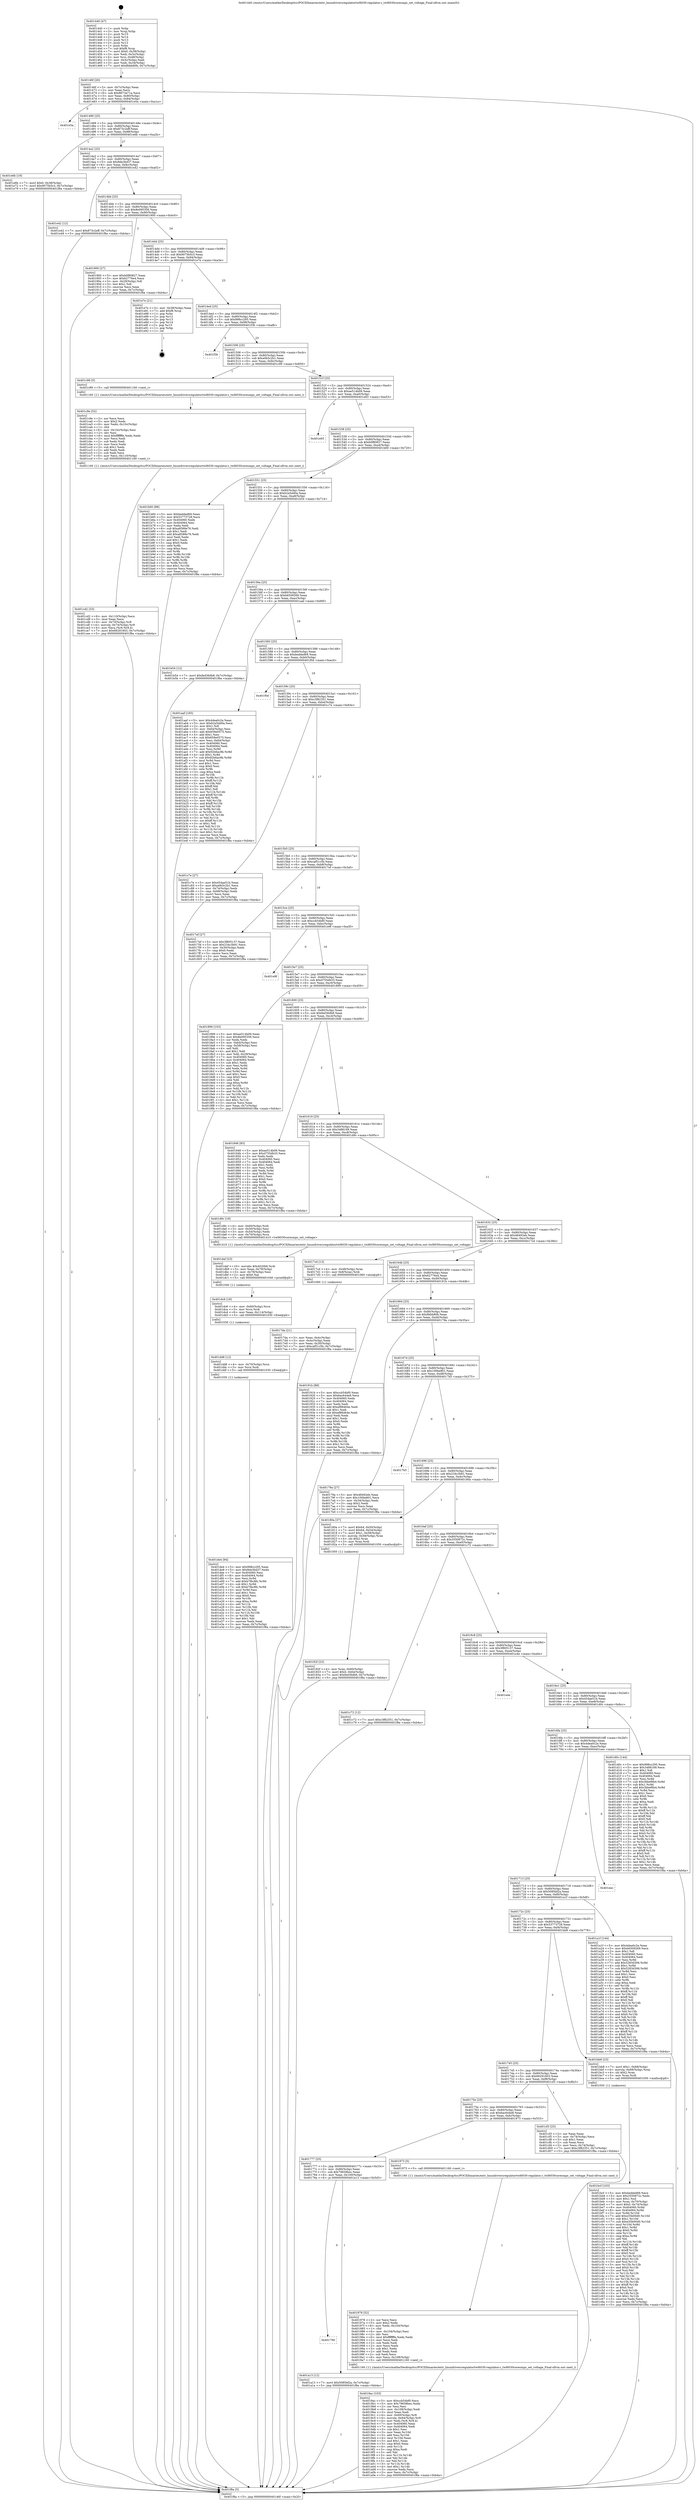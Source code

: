 digraph "0x401440" {
  label = "0x401440 (/mnt/c/Users/mathe/Desktop/tcc/POCII/binaries/extr_linuxdriversregulatortwl6030-regulator.c_twl6030coresmps_set_voltage_Final-ollvm.out::main(0))"
  labelloc = "t"
  node[shape=record]

  Entry [label="",width=0.3,height=0.3,shape=circle,fillcolor=black,style=filled]
  "0x40146f" [label="{
     0x40146f [26]\l
     | [instrs]\l
     &nbsp;&nbsp;0x40146f \<+3\>: mov -0x7c(%rbp),%eax\l
     &nbsp;&nbsp;0x401472 \<+2\>: mov %eax,%ecx\l
     &nbsp;&nbsp;0x401474 \<+6\>: sub $0x8673a71a,%ecx\l
     &nbsp;&nbsp;0x40147a \<+3\>: mov %eax,-0x80(%rbp)\l
     &nbsp;&nbsp;0x40147d \<+6\>: mov %ecx,-0x84(%rbp)\l
     &nbsp;&nbsp;0x401483 \<+6\>: je 0000000000401e5a \<main+0xa1a\>\l
  }"]
  "0x401e5a" [label="{
     0x401e5a\l
  }", style=dashed]
  "0x401489" [label="{
     0x401489 [25]\l
     | [instrs]\l
     &nbsp;&nbsp;0x401489 \<+5\>: jmp 000000000040148e \<main+0x4e\>\l
     &nbsp;&nbsp;0x40148e \<+3\>: mov -0x80(%rbp),%eax\l
     &nbsp;&nbsp;0x401491 \<+5\>: sub $0x873c2eff,%eax\l
     &nbsp;&nbsp;0x401496 \<+6\>: mov %eax,-0x88(%rbp)\l
     &nbsp;&nbsp;0x40149c \<+6\>: je 0000000000401e6b \<main+0xa2b\>\l
  }"]
  Exit [label="",width=0.3,height=0.3,shape=circle,fillcolor=black,style=filled,peripheries=2]
  "0x401e6b" [label="{
     0x401e6b [19]\l
     | [instrs]\l
     &nbsp;&nbsp;0x401e6b \<+7\>: movl $0x0,-0x38(%rbp)\l
     &nbsp;&nbsp;0x401e72 \<+7\>: movl $0x9075b5c3,-0x7c(%rbp)\l
     &nbsp;&nbsp;0x401e79 \<+5\>: jmp 0000000000401f8a \<main+0xb4a\>\l
  }"]
  "0x4014a2" [label="{
     0x4014a2 [25]\l
     | [instrs]\l
     &nbsp;&nbsp;0x4014a2 \<+5\>: jmp 00000000004014a7 \<main+0x67\>\l
     &nbsp;&nbsp;0x4014a7 \<+3\>: mov -0x80(%rbp),%eax\l
     &nbsp;&nbsp;0x4014aa \<+5\>: sub $0x8de3bd37,%eax\l
     &nbsp;&nbsp;0x4014af \<+6\>: mov %eax,-0x8c(%rbp)\l
     &nbsp;&nbsp;0x4014b5 \<+6\>: je 0000000000401e42 \<main+0xa02\>\l
  }"]
  "0x401de4" [label="{
     0x401de4 [94]\l
     | [instrs]\l
     &nbsp;&nbsp;0x401de4 \<+5\>: mov $0x998cc295,%eax\l
     &nbsp;&nbsp;0x401de9 \<+5\>: mov $0x8de3bd37,%edx\l
     &nbsp;&nbsp;0x401dee \<+7\>: mov 0x404060,%esi\l
     &nbsp;&nbsp;0x401df5 \<+8\>: mov 0x404064,%r8d\l
     &nbsp;&nbsp;0x401dfd \<+3\>: mov %esi,%r9d\l
     &nbsp;&nbsp;0x401e00 \<+7\>: add $0xb7fbc8fc,%r9d\l
     &nbsp;&nbsp;0x401e07 \<+4\>: sub $0x1,%r9d\l
     &nbsp;&nbsp;0x401e0b \<+7\>: sub $0xb7fbc8fc,%r9d\l
     &nbsp;&nbsp;0x401e12 \<+4\>: imul %r9d,%esi\l
     &nbsp;&nbsp;0x401e16 \<+3\>: and $0x1,%esi\l
     &nbsp;&nbsp;0x401e19 \<+3\>: cmp $0x0,%esi\l
     &nbsp;&nbsp;0x401e1c \<+4\>: sete %r10b\l
     &nbsp;&nbsp;0x401e20 \<+4\>: cmp $0xa,%r8d\l
     &nbsp;&nbsp;0x401e24 \<+4\>: setl %r11b\l
     &nbsp;&nbsp;0x401e28 \<+3\>: mov %r10b,%bl\l
     &nbsp;&nbsp;0x401e2b \<+3\>: and %r11b,%bl\l
     &nbsp;&nbsp;0x401e2e \<+3\>: xor %r11b,%r10b\l
     &nbsp;&nbsp;0x401e31 \<+3\>: or %r10b,%bl\l
     &nbsp;&nbsp;0x401e34 \<+3\>: test $0x1,%bl\l
     &nbsp;&nbsp;0x401e37 \<+3\>: cmovne %edx,%eax\l
     &nbsp;&nbsp;0x401e3a \<+3\>: mov %eax,-0x7c(%rbp)\l
     &nbsp;&nbsp;0x401e3d \<+5\>: jmp 0000000000401f8a \<main+0xb4a\>\l
  }"]
  "0x401e42" [label="{
     0x401e42 [12]\l
     | [instrs]\l
     &nbsp;&nbsp;0x401e42 \<+7\>: movl $0x873c2eff,-0x7c(%rbp)\l
     &nbsp;&nbsp;0x401e49 \<+5\>: jmp 0000000000401f8a \<main+0xb4a\>\l
  }"]
  "0x4014bb" [label="{
     0x4014bb [25]\l
     | [instrs]\l
     &nbsp;&nbsp;0x4014bb \<+5\>: jmp 00000000004014c0 \<main+0x80\>\l
     &nbsp;&nbsp;0x4014c0 \<+3\>: mov -0x80(%rbp),%eax\l
     &nbsp;&nbsp;0x4014c3 \<+5\>: sub $0x8e095356,%eax\l
     &nbsp;&nbsp;0x4014c8 \<+6\>: mov %eax,-0x90(%rbp)\l
     &nbsp;&nbsp;0x4014ce \<+6\>: je 0000000000401900 \<main+0x4c0\>\l
  }"]
  "0x401dd8" [label="{
     0x401dd8 [12]\l
     | [instrs]\l
     &nbsp;&nbsp;0x401dd8 \<+4\>: mov -0x70(%rbp),%rcx\l
     &nbsp;&nbsp;0x401ddc \<+3\>: mov %rcx,%rdi\l
     &nbsp;&nbsp;0x401ddf \<+5\>: call 0000000000401030 \<free@plt\>\l
     | [calls]\l
     &nbsp;&nbsp;0x401030 \{1\} (unknown)\l
  }"]
  "0x401900" [label="{
     0x401900 [27]\l
     | [instrs]\l
     &nbsp;&nbsp;0x401900 \<+5\>: mov $0xb0f80827,%eax\l
     &nbsp;&nbsp;0x401905 \<+5\>: mov $0x62776e4,%ecx\l
     &nbsp;&nbsp;0x40190a \<+3\>: mov -0x29(%rbp),%dl\l
     &nbsp;&nbsp;0x40190d \<+3\>: test $0x1,%dl\l
     &nbsp;&nbsp;0x401910 \<+3\>: cmovne %ecx,%eax\l
     &nbsp;&nbsp;0x401913 \<+3\>: mov %eax,-0x7c(%rbp)\l
     &nbsp;&nbsp;0x401916 \<+5\>: jmp 0000000000401f8a \<main+0xb4a\>\l
  }"]
  "0x4014d4" [label="{
     0x4014d4 [25]\l
     | [instrs]\l
     &nbsp;&nbsp;0x4014d4 \<+5\>: jmp 00000000004014d9 \<main+0x99\>\l
     &nbsp;&nbsp;0x4014d9 \<+3\>: mov -0x80(%rbp),%eax\l
     &nbsp;&nbsp;0x4014dc \<+5\>: sub $0x9075b5c3,%eax\l
     &nbsp;&nbsp;0x4014e1 \<+6\>: mov %eax,-0x94(%rbp)\l
     &nbsp;&nbsp;0x4014e7 \<+6\>: je 0000000000401e7e \<main+0xa3e\>\l
  }"]
  "0x401dc6" [label="{
     0x401dc6 [18]\l
     | [instrs]\l
     &nbsp;&nbsp;0x401dc6 \<+4\>: mov -0x60(%rbp),%rcx\l
     &nbsp;&nbsp;0x401dca \<+3\>: mov %rcx,%rdi\l
     &nbsp;&nbsp;0x401dcd \<+6\>: mov %eax,-0x114(%rbp)\l
     &nbsp;&nbsp;0x401dd3 \<+5\>: call 0000000000401030 \<free@plt\>\l
     | [calls]\l
     &nbsp;&nbsp;0x401030 \{1\} (unknown)\l
  }"]
  "0x401e7e" [label="{
     0x401e7e [21]\l
     | [instrs]\l
     &nbsp;&nbsp;0x401e7e \<+3\>: mov -0x38(%rbp),%eax\l
     &nbsp;&nbsp;0x401e81 \<+7\>: add $0xf8,%rsp\l
     &nbsp;&nbsp;0x401e88 \<+1\>: pop %rbx\l
     &nbsp;&nbsp;0x401e89 \<+2\>: pop %r12\l
     &nbsp;&nbsp;0x401e8b \<+2\>: pop %r13\l
     &nbsp;&nbsp;0x401e8d \<+2\>: pop %r14\l
     &nbsp;&nbsp;0x401e8f \<+2\>: pop %r15\l
     &nbsp;&nbsp;0x401e91 \<+1\>: pop %rbp\l
     &nbsp;&nbsp;0x401e92 \<+1\>: ret\l
  }"]
  "0x4014ed" [label="{
     0x4014ed [25]\l
     | [instrs]\l
     &nbsp;&nbsp;0x4014ed \<+5\>: jmp 00000000004014f2 \<main+0xb2\>\l
     &nbsp;&nbsp;0x4014f2 \<+3\>: mov -0x80(%rbp),%eax\l
     &nbsp;&nbsp;0x4014f5 \<+5\>: sub $0x998cc295,%eax\l
     &nbsp;&nbsp;0x4014fa \<+6\>: mov %eax,-0x98(%rbp)\l
     &nbsp;&nbsp;0x401500 \<+6\>: je 0000000000401f3b \<main+0xafb\>\l
  }"]
  "0x401daf" [label="{
     0x401daf [23]\l
     | [instrs]\l
     &nbsp;&nbsp;0x401daf \<+10\>: movabs $0x4020b6,%rdi\l
     &nbsp;&nbsp;0x401db9 \<+3\>: mov %eax,-0x78(%rbp)\l
     &nbsp;&nbsp;0x401dbc \<+3\>: mov -0x78(%rbp),%esi\l
     &nbsp;&nbsp;0x401dbf \<+2\>: mov $0x0,%al\l
     &nbsp;&nbsp;0x401dc1 \<+5\>: call 0000000000401040 \<printf@plt\>\l
     | [calls]\l
     &nbsp;&nbsp;0x401040 \{1\} (unknown)\l
  }"]
  "0x401f3b" [label="{
     0x401f3b\l
  }", style=dashed]
  "0x401506" [label="{
     0x401506 [25]\l
     | [instrs]\l
     &nbsp;&nbsp;0x401506 \<+5\>: jmp 000000000040150b \<main+0xcb\>\l
     &nbsp;&nbsp;0x40150b \<+3\>: mov -0x80(%rbp),%eax\l
     &nbsp;&nbsp;0x40150e \<+5\>: sub $0xa0b5c2b1,%eax\l
     &nbsp;&nbsp;0x401513 \<+6\>: mov %eax,-0x9c(%rbp)\l
     &nbsp;&nbsp;0x401519 \<+6\>: je 0000000000401c99 \<main+0x859\>\l
  }"]
  "0x401cd2" [label="{
     0x401cd2 [33]\l
     | [instrs]\l
     &nbsp;&nbsp;0x401cd2 \<+6\>: mov -0x110(%rbp),%ecx\l
     &nbsp;&nbsp;0x401cd8 \<+3\>: imul %eax,%ecx\l
     &nbsp;&nbsp;0x401cdb \<+4\>: mov -0x70(%rbp),%r8\l
     &nbsp;&nbsp;0x401cdf \<+4\>: movslq -0x74(%rbp),%r9\l
     &nbsp;&nbsp;0x401ce3 \<+4\>: mov %ecx,(%r8,%r9,4)\l
     &nbsp;&nbsp;0x401ce7 \<+7\>: movl $0x66291603,-0x7c(%rbp)\l
     &nbsp;&nbsp;0x401cee \<+5\>: jmp 0000000000401f8a \<main+0xb4a\>\l
  }"]
  "0x401c99" [label="{
     0x401c99 [5]\l
     | [instrs]\l
     &nbsp;&nbsp;0x401c99 \<+5\>: call 0000000000401160 \<next_i\>\l
     | [calls]\l
     &nbsp;&nbsp;0x401160 \{1\} (/mnt/c/Users/mathe/Desktop/tcc/POCII/binaries/extr_linuxdriversregulatortwl6030-regulator.c_twl6030coresmps_set_voltage_Final-ollvm.out::next_i)\l
  }"]
  "0x40151f" [label="{
     0x40151f [25]\l
     | [instrs]\l
     &nbsp;&nbsp;0x40151f \<+5\>: jmp 0000000000401524 \<main+0xe4\>\l
     &nbsp;&nbsp;0x401524 \<+3\>: mov -0x80(%rbp),%eax\l
     &nbsp;&nbsp;0x401527 \<+5\>: sub $0xae514b09,%eax\l
     &nbsp;&nbsp;0x40152c \<+6\>: mov %eax,-0xa0(%rbp)\l
     &nbsp;&nbsp;0x401532 \<+6\>: je 0000000000401e93 \<main+0xa53\>\l
  }"]
  "0x401c9e" [label="{
     0x401c9e [52]\l
     | [instrs]\l
     &nbsp;&nbsp;0x401c9e \<+2\>: xor %ecx,%ecx\l
     &nbsp;&nbsp;0x401ca0 \<+5\>: mov $0x2,%edx\l
     &nbsp;&nbsp;0x401ca5 \<+6\>: mov %edx,-0x10c(%rbp)\l
     &nbsp;&nbsp;0x401cab \<+1\>: cltd\l
     &nbsp;&nbsp;0x401cac \<+6\>: mov -0x10c(%rbp),%esi\l
     &nbsp;&nbsp;0x401cb2 \<+2\>: idiv %esi\l
     &nbsp;&nbsp;0x401cb4 \<+6\>: imul $0xfffffffe,%edx,%edx\l
     &nbsp;&nbsp;0x401cba \<+2\>: mov %ecx,%edi\l
     &nbsp;&nbsp;0x401cbc \<+2\>: sub %edx,%edi\l
     &nbsp;&nbsp;0x401cbe \<+2\>: mov %ecx,%edx\l
     &nbsp;&nbsp;0x401cc0 \<+3\>: sub $0x1,%edx\l
     &nbsp;&nbsp;0x401cc3 \<+2\>: add %edx,%edi\l
     &nbsp;&nbsp;0x401cc5 \<+2\>: sub %edi,%ecx\l
     &nbsp;&nbsp;0x401cc7 \<+6\>: mov %ecx,-0x110(%rbp)\l
     &nbsp;&nbsp;0x401ccd \<+5\>: call 0000000000401160 \<next_i\>\l
     | [calls]\l
     &nbsp;&nbsp;0x401160 \{1\} (/mnt/c/Users/mathe/Desktop/tcc/POCII/binaries/extr_linuxdriversregulatortwl6030-regulator.c_twl6030coresmps_set_voltage_Final-ollvm.out::next_i)\l
  }"]
  "0x401e93" [label="{
     0x401e93\l
  }", style=dashed]
  "0x401538" [label="{
     0x401538 [25]\l
     | [instrs]\l
     &nbsp;&nbsp;0x401538 \<+5\>: jmp 000000000040153d \<main+0xfd\>\l
     &nbsp;&nbsp;0x40153d \<+3\>: mov -0x80(%rbp),%eax\l
     &nbsp;&nbsp;0x401540 \<+5\>: sub $0xb0f80827,%eax\l
     &nbsp;&nbsp;0x401545 \<+6\>: mov %eax,-0xa4(%rbp)\l
     &nbsp;&nbsp;0x40154b \<+6\>: je 0000000000401b60 \<main+0x720\>\l
  }"]
  "0x401bcf" [label="{
     0x401bcf [163]\l
     | [instrs]\l
     &nbsp;&nbsp;0x401bcf \<+5\>: mov $0xbedded69,%ecx\l
     &nbsp;&nbsp;0x401bd4 \<+5\>: mov $0x3550872c,%edx\l
     &nbsp;&nbsp;0x401bd9 \<+3\>: mov $0x1,%sil\l
     &nbsp;&nbsp;0x401bdc \<+4\>: mov %rax,-0x70(%rbp)\l
     &nbsp;&nbsp;0x401be0 \<+7\>: movl $0x0,-0x74(%rbp)\l
     &nbsp;&nbsp;0x401be7 \<+8\>: mov 0x404060,%r8d\l
     &nbsp;&nbsp;0x401bef \<+8\>: mov 0x404064,%r9d\l
     &nbsp;&nbsp;0x401bf7 \<+3\>: mov %r8d,%r10d\l
     &nbsp;&nbsp;0x401bfa \<+7\>: add $0xe35b00d0,%r10d\l
     &nbsp;&nbsp;0x401c01 \<+4\>: sub $0x1,%r10d\l
     &nbsp;&nbsp;0x401c05 \<+7\>: sub $0xe35b00d0,%r10d\l
     &nbsp;&nbsp;0x401c0c \<+4\>: imul %r10d,%r8d\l
     &nbsp;&nbsp;0x401c10 \<+4\>: and $0x1,%r8d\l
     &nbsp;&nbsp;0x401c14 \<+4\>: cmp $0x0,%r8d\l
     &nbsp;&nbsp;0x401c18 \<+4\>: sete %r11b\l
     &nbsp;&nbsp;0x401c1c \<+4\>: cmp $0xa,%r9d\l
     &nbsp;&nbsp;0x401c20 \<+3\>: setl %bl\l
     &nbsp;&nbsp;0x401c23 \<+3\>: mov %r11b,%r14b\l
     &nbsp;&nbsp;0x401c26 \<+4\>: xor $0xff,%r14b\l
     &nbsp;&nbsp;0x401c2a \<+3\>: mov %bl,%r15b\l
     &nbsp;&nbsp;0x401c2d \<+4\>: xor $0xff,%r15b\l
     &nbsp;&nbsp;0x401c31 \<+4\>: xor $0x0,%sil\l
     &nbsp;&nbsp;0x401c35 \<+3\>: mov %r14b,%r12b\l
     &nbsp;&nbsp;0x401c38 \<+4\>: and $0x0,%r12b\l
     &nbsp;&nbsp;0x401c3c \<+3\>: and %sil,%r11b\l
     &nbsp;&nbsp;0x401c3f \<+3\>: mov %r15b,%r13b\l
     &nbsp;&nbsp;0x401c42 \<+4\>: and $0x0,%r13b\l
     &nbsp;&nbsp;0x401c46 \<+3\>: and %sil,%bl\l
     &nbsp;&nbsp;0x401c49 \<+3\>: or %r11b,%r12b\l
     &nbsp;&nbsp;0x401c4c \<+3\>: or %bl,%r13b\l
     &nbsp;&nbsp;0x401c4f \<+3\>: xor %r13b,%r12b\l
     &nbsp;&nbsp;0x401c52 \<+3\>: or %r15b,%r14b\l
     &nbsp;&nbsp;0x401c55 \<+4\>: xor $0xff,%r14b\l
     &nbsp;&nbsp;0x401c59 \<+4\>: or $0x0,%sil\l
     &nbsp;&nbsp;0x401c5d \<+3\>: and %sil,%r14b\l
     &nbsp;&nbsp;0x401c60 \<+3\>: or %r14b,%r12b\l
     &nbsp;&nbsp;0x401c63 \<+4\>: test $0x1,%r12b\l
     &nbsp;&nbsp;0x401c67 \<+3\>: cmovne %edx,%ecx\l
     &nbsp;&nbsp;0x401c6a \<+3\>: mov %ecx,-0x7c(%rbp)\l
     &nbsp;&nbsp;0x401c6d \<+5\>: jmp 0000000000401f8a \<main+0xb4a\>\l
  }"]
  "0x401b60" [label="{
     0x401b60 [88]\l
     | [instrs]\l
     &nbsp;&nbsp;0x401b60 \<+5\>: mov $0xbedded69,%eax\l
     &nbsp;&nbsp;0x401b65 \<+5\>: mov $0x53773728,%ecx\l
     &nbsp;&nbsp;0x401b6a \<+7\>: mov 0x404060,%edx\l
     &nbsp;&nbsp;0x401b71 \<+7\>: mov 0x404064,%esi\l
     &nbsp;&nbsp;0x401b78 \<+2\>: mov %edx,%edi\l
     &nbsp;&nbsp;0x401b7a \<+6\>: sub $0xa8588e76,%edi\l
     &nbsp;&nbsp;0x401b80 \<+3\>: sub $0x1,%edi\l
     &nbsp;&nbsp;0x401b83 \<+6\>: add $0xa8588e76,%edi\l
     &nbsp;&nbsp;0x401b89 \<+3\>: imul %edi,%edx\l
     &nbsp;&nbsp;0x401b8c \<+3\>: and $0x1,%edx\l
     &nbsp;&nbsp;0x401b8f \<+3\>: cmp $0x0,%edx\l
     &nbsp;&nbsp;0x401b92 \<+4\>: sete %r8b\l
     &nbsp;&nbsp;0x401b96 \<+3\>: cmp $0xa,%esi\l
     &nbsp;&nbsp;0x401b99 \<+4\>: setl %r9b\l
     &nbsp;&nbsp;0x401b9d \<+3\>: mov %r8b,%r10b\l
     &nbsp;&nbsp;0x401ba0 \<+3\>: and %r9b,%r10b\l
     &nbsp;&nbsp;0x401ba3 \<+3\>: xor %r9b,%r8b\l
     &nbsp;&nbsp;0x401ba6 \<+3\>: or %r8b,%r10b\l
     &nbsp;&nbsp;0x401ba9 \<+4\>: test $0x1,%r10b\l
     &nbsp;&nbsp;0x401bad \<+3\>: cmovne %ecx,%eax\l
     &nbsp;&nbsp;0x401bb0 \<+3\>: mov %eax,-0x7c(%rbp)\l
     &nbsp;&nbsp;0x401bb3 \<+5\>: jmp 0000000000401f8a \<main+0xb4a\>\l
  }"]
  "0x401551" [label="{
     0x401551 [25]\l
     | [instrs]\l
     &nbsp;&nbsp;0x401551 \<+5\>: jmp 0000000000401556 \<main+0x116\>\l
     &nbsp;&nbsp;0x401556 \<+3\>: mov -0x80(%rbp),%eax\l
     &nbsp;&nbsp;0x401559 \<+5\>: sub $0xb2a5dd0a,%eax\l
     &nbsp;&nbsp;0x40155e \<+6\>: mov %eax,-0xa8(%rbp)\l
     &nbsp;&nbsp;0x401564 \<+6\>: je 0000000000401b54 \<main+0x714\>\l
  }"]
  "0x401790" [label="{
     0x401790\l
  }", style=dashed]
  "0x401b54" [label="{
     0x401b54 [12]\l
     | [instrs]\l
     &nbsp;&nbsp;0x401b54 \<+7\>: movl $0xfed36db8,-0x7c(%rbp)\l
     &nbsp;&nbsp;0x401b5b \<+5\>: jmp 0000000000401f8a \<main+0xb4a\>\l
  }"]
  "0x40156a" [label="{
     0x40156a [25]\l
     | [instrs]\l
     &nbsp;&nbsp;0x40156a \<+5\>: jmp 000000000040156f \<main+0x12f\>\l
     &nbsp;&nbsp;0x40156f \<+3\>: mov -0x80(%rbp),%eax\l
     &nbsp;&nbsp;0x401572 \<+5\>: sub $0xb6509269,%eax\l
     &nbsp;&nbsp;0x401577 \<+6\>: mov %eax,-0xac(%rbp)\l
     &nbsp;&nbsp;0x40157d \<+6\>: je 0000000000401aaf \<main+0x66f\>\l
  }"]
  "0x401a13" [label="{
     0x401a13 [12]\l
     | [instrs]\l
     &nbsp;&nbsp;0x401a13 \<+7\>: movl $0x5085bf2a,-0x7c(%rbp)\l
     &nbsp;&nbsp;0x401a1a \<+5\>: jmp 0000000000401f8a \<main+0xb4a\>\l
  }"]
  "0x401aaf" [label="{
     0x401aaf [165]\l
     | [instrs]\l
     &nbsp;&nbsp;0x401aaf \<+5\>: mov $0x4dea0c2e,%eax\l
     &nbsp;&nbsp;0x401ab4 \<+5\>: mov $0xb2a5dd0a,%ecx\l
     &nbsp;&nbsp;0x401ab9 \<+2\>: mov $0x1,%dl\l
     &nbsp;&nbsp;0x401abb \<+3\>: mov -0x64(%rbp),%esi\l
     &nbsp;&nbsp;0x401abe \<+6\>: add $0x659e0575,%esi\l
     &nbsp;&nbsp;0x401ac4 \<+3\>: add $0x1,%esi\l
     &nbsp;&nbsp;0x401ac7 \<+6\>: sub $0x659e0575,%esi\l
     &nbsp;&nbsp;0x401acd \<+3\>: mov %esi,-0x64(%rbp)\l
     &nbsp;&nbsp;0x401ad0 \<+7\>: mov 0x404060,%esi\l
     &nbsp;&nbsp;0x401ad7 \<+7\>: mov 0x404064,%edi\l
     &nbsp;&nbsp;0x401ade \<+3\>: mov %esi,%r8d\l
     &nbsp;&nbsp;0x401ae1 \<+7\>: add $0x92b6ac9b,%r8d\l
     &nbsp;&nbsp;0x401ae8 \<+4\>: sub $0x1,%r8d\l
     &nbsp;&nbsp;0x401aec \<+7\>: sub $0x92b6ac9b,%r8d\l
     &nbsp;&nbsp;0x401af3 \<+4\>: imul %r8d,%esi\l
     &nbsp;&nbsp;0x401af7 \<+3\>: and $0x1,%esi\l
     &nbsp;&nbsp;0x401afa \<+3\>: cmp $0x0,%esi\l
     &nbsp;&nbsp;0x401afd \<+4\>: sete %r9b\l
     &nbsp;&nbsp;0x401b01 \<+3\>: cmp $0xa,%edi\l
     &nbsp;&nbsp;0x401b04 \<+4\>: setl %r10b\l
     &nbsp;&nbsp;0x401b08 \<+3\>: mov %r9b,%r11b\l
     &nbsp;&nbsp;0x401b0b \<+4\>: xor $0xff,%r11b\l
     &nbsp;&nbsp;0x401b0f \<+3\>: mov %r10b,%bl\l
     &nbsp;&nbsp;0x401b12 \<+3\>: xor $0xff,%bl\l
     &nbsp;&nbsp;0x401b15 \<+3\>: xor $0x1,%dl\l
     &nbsp;&nbsp;0x401b18 \<+3\>: mov %r11b,%r14b\l
     &nbsp;&nbsp;0x401b1b \<+4\>: and $0xff,%r14b\l
     &nbsp;&nbsp;0x401b1f \<+3\>: and %dl,%r9b\l
     &nbsp;&nbsp;0x401b22 \<+3\>: mov %bl,%r15b\l
     &nbsp;&nbsp;0x401b25 \<+4\>: and $0xff,%r15b\l
     &nbsp;&nbsp;0x401b29 \<+3\>: and %dl,%r10b\l
     &nbsp;&nbsp;0x401b2c \<+3\>: or %r9b,%r14b\l
     &nbsp;&nbsp;0x401b2f \<+3\>: or %r10b,%r15b\l
     &nbsp;&nbsp;0x401b32 \<+3\>: xor %r15b,%r14b\l
     &nbsp;&nbsp;0x401b35 \<+3\>: or %bl,%r11b\l
     &nbsp;&nbsp;0x401b38 \<+4\>: xor $0xff,%r11b\l
     &nbsp;&nbsp;0x401b3c \<+3\>: or $0x1,%dl\l
     &nbsp;&nbsp;0x401b3f \<+3\>: and %dl,%r11b\l
     &nbsp;&nbsp;0x401b42 \<+3\>: or %r11b,%r14b\l
     &nbsp;&nbsp;0x401b45 \<+4\>: test $0x1,%r14b\l
     &nbsp;&nbsp;0x401b49 \<+3\>: cmovne %ecx,%eax\l
     &nbsp;&nbsp;0x401b4c \<+3\>: mov %eax,-0x7c(%rbp)\l
     &nbsp;&nbsp;0x401b4f \<+5\>: jmp 0000000000401f8a \<main+0xb4a\>\l
  }"]
  "0x401583" [label="{
     0x401583 [25]\l
     | [instrs]\l
     &nbsp;&nbsp;0x401583 \<+5\>: jmp 0000000000401588 \<main+0x148\>\l
     &nbsp;&nbsp;0x401588 \<+3\>: mov -0x80(%rbp),%eax\l
     &nbsp;&nbsp;0x40158b \<+5\>: sub $0xbedded69,%eax\l
     &nbsp;&nbsp;0x401590 \<+6\>: mov %eax,-0xb0(%rbp)\l
     &nbsp;&nbsp;0x401596 \<+6\>: je 0000000000401f0d \<main+0xacd\>\l
  }"]
  "0x4019ac" [label="{
     0x4019ac [103]\l
     | [instrs]\l
     &nbsp;&nbsp;0x4019ac \<+5\>: mov $0xccb54bf0,%ecx\l
     &nbsp;&nbsp;0x4019b1 \<+5\>: mov $0x79658bec,%edx\l
     &nbsp;&nbsp;0x4019b6 \<+2\>: xor %esi,%esi\l
     &nbsp;&nbsp;0x4019b8 \<+6\>: mov -0x108(%rbp),%edi\l
     &nbsp;&nbsp;0x4019be \<+3\>: imul %eax,%edi\l
     &nbsp;&nbsp;0x4019c1 \<+4\>: mov -0x60(%rbp),%r8\l
     &nbsp;&nbsp;0x4019c5 \<+4\>: movslq -0x64(%rbp),%r9\l
     &nbsp;&nbsp;0x4019c9 \<+4\>: mov %edi,(%r8,%r9,4)\l
     &nbsp;&nbsp;0x4019cd \<+7\>: mov 0x404060,%eax\l
     &nbsp;&nbsp;0x4019d4 \<+7\>: mov 0x404064,%edi\l
     &nbsp;&nbsp;0x4019db \<+3\>: sub $0x1,%esi\l
     &nbsp;&nbsp;0x4019de \<+3\>: mov %eax,%r10d\l
     &nbsp;&nbsp;0x4019e1 \<+3\>: add %esi,%r10d\l
     &nbsp;&nbsp;0x4019e4 \<+4\>: imul %r10d,%eax\l
     &nbsp;&nbsp;0x4019e8 \<+3\>: and $0x1,%eax\l
     &nbsp;&nbsp;0x4019eb \<+3\>: cmp $0x0,%eax\l
     &nbsp;&nbsp;0x4019ee \<+4\>: sete %r11b\l
     &nbsp;&nbsp;0x4019f2 \<+3\>: cmp $0xa,%edi\l
     &nbsp;&nbsp;0x4019f5 \<+3\>: setl %bl\l
     &nbsp;&nbsp;0x4019f8 \<+3\>: mov %r11b,%r14b\l
     &nbsp;&nbsp;0x4019fb \<+3\>: and %bl,%r14b\l
     &nbsp;&nbsp;0x4019fe \<+3\>: xor %bl,%r11b\l
     &nbsp;&nbsp;0x401a01 \<+3\>: or %r11b,%r14b\l
     &nbsp;&nbsp;0x401a04 \<+4\>: test $0x1,%r14b\l
     &nbsp;&nbsp;0x401a08 \<+3\>: cmovne %edx,%ecx\l
     &nbsp;&nbsp;0x401a0b \<+3\>: mov %ecx,-0x7c(%rbp)\l
     &nbsp;&nbsp;0x401a0e \<+5\>: jmp 0000000000401f8a \<main+0xb4a\>\l
  }"]
  "0x401f0d" [label="{
     0x401f0d\l
  }", style=dashed]
  "0x40159c" [label="{
     0x40159c [25]\l
     | [instrs]\l
     &nbsp;&nbsp;0x40159c \<+5\>: jmp 00000000004015a1 \<main+0x161\>\l
     &nbsp;&nbsp;0x4015a1 \<+3\>: mov -0x80(%rbp),%eax\l
     &nbsp;&nbsp;0x4015a4 \<+5\>: sub $0xc3f82351,%eax\l
     &nbsp;&nbsp;0x4015a9 \<+6\>: mov %eax,-0xb4(%rbp)\l
     &nbsp;&nbsp;0x4015af \<+6\>: je 0000000000401c7e \<main+0x83e\>\l
  }"]
  "0x401978" [label="{
     0x401978 [52]\l
     | [instrs]\l
     &nbsp;&nbsp;0x401978 \<+2\>: xor %ecx,%ecx\l
     &nbsp;&nbsp;0x40197a \<+5\>: mov $0x2,%edx\l
     &nbsp;&nbsp;0x40197f \<+6\>: mov %edx,-0x104(%rbp)\l
     &nbsp;&nbsp;0x401985 \<+1\>: cltd\l
     &nbsp;&nbsp;0x401986 \<+6\>: mov -0x104(%rbp),%esi\l
     &nbsp;&nbsp;0x40198c \<+2\>: idiv %esi\l
     &nbsp;&nbsp;0x40198e \<+6\>: imul $0xfffffffe,%edx,%edx\l
     &nbsp;&nbsp;0x401994 \<+2\>: mov %ecx,%edi\l
     &nbsp;&nbsp;0x401996 \<+2\>: sub %edx,%edi\l
     &nbsp;&nbsp;0x401998 \<+2\>: mov %ecx,%edx\l
     &nbsp;&nbsp;0x40199a \<+3\>: sub $0x1,%edx\l
     &nbsp;&nbsp;0x40199d \<+2\>: add %edx,%edi\l
     &nbsp;&nbsp;0x40199f \<+2\>: sub %edi,%ecx\l
     &nbsp;&nbsp;0x4019a1 \<+6\>: mov %ecx,-0x108(%rbp)\l
     &nbsp;&nbsp;0x4019a7 \<+5\>: call 0000000000401160 \<next_i\>\l
     | [calls]\l
     &nbsp;&nbsp;0x401160 \{1\} (/mnt/c/Users/mathe/Desktop/tcc/POCII/binaries/extr_linuxdriversregulatortwl6030-regulator.c_twl6030coresmps_set_voltage_Final-ollvm.out::next_i)\l
  }"]
  "0x401c7e" [label="{
     0x401c7e [27]\l
     | [instrs]\l
     &nbsp;&nbsp;0x401c7e \<+5\>: mov $0x454ae51b,%eax\l
     &nbsp;&nbsp;0x401c83 \<+5\>: mov $0xa0b5c2b1,%ecx\l
     &nbsp;&nbsp;0x401c88 \<+3\>: mov -0x74(%rbp),%edx\l
     &nbsp;&nbsp;0x401c8b \<+3\>: cmp -0x68(%rbp),%edx\l
     &nbsp;&nbsp;0x401c8e \<+3\>: cmovl %ecx,%eax\l
     &nbsp;&nbsp;0x401c91 \<+3\>: mov %eax,-0x7c(%rbp)\l
     &nbsp;&nbsp;0x401c94 \<+5\>: jmp 0000000000401f8a \<main+0xb4a\>\l
  }"]
  "0x4015b5" [label="{
     0x4015b5 [25]\l
     | [instrs]\l
     &nbsp;&nbsp;0x4015b5 \<+5\>: jmp 00000000004015ba \<main+0x17a\>\l
     &nbsp;&nbsp;0x4015ba \<+3\>: mov -0x80(%rbp),%eax\l
     &nbsp;&nbsp;0x4015bd \<+5\>: sub $0xcaf51c5b,%eax\l
     &nbsp;&nbsp;0x4015c2 \<+6\>: mov %eax,-0xb8(%rbp)\l
     &nbsp;&nbsp;0x4015c8 \<+6\>: je 00000000004017ef \<main+0x3af\>\l
  }"]
  "0x401777" [label="{
     0x401777 [25]\l
     | [instrs]\l
     &nbsp;&nbsp;0x401777 \<+5\>: jmp 000000000040177c \<main+0x33c\>\l
     &nbsp;&nbsp;0x40177c \<+3\>: mov -0x80(%rbp),%eax\l
     &nbsp;&nbsp;0x40177f \<+5\>: sub $0x79658bec,%eax\l
     &nbsp;&nbsp;0x401784 \<+6\>: mov %eax,-0x100(%rbp)\l
     &nbsp;&nbsp;0x40178a \<+6\>: je 0000000000401a13 \<main+0x5d3\>\l
  }"]
  "0x4017ef" [label="{
     0x4017ef [27]\l
     | [instrs]\l
     &nbsp;&nbsp;0x4017ef \<+5\>: mov $0x3f805137,%eax\l
     &nbsp;&nbsp;0x4017f4 \<+5\>: mov $0x234c3b91,%ecx\l
     &nbsp;&nbsp;0x4017f9 \<+3\>: mov -0x30(%rbp),%edx\l
     &nbsp;&nbsp;0x4017fc \<+3\>: cmp $0x0,%edx\l
     &nbsp;&nbsp;0x4017ff \<+3\>: cmove %ecx,%eax\l
     &nbsp;&nbsp;0x401802 \<+3\>: mov %eax,-0x7c(%rbp)\l
     &nbsp;&nbsp;0x401805 \<+5\>: jmp 0000000000401f8a \<main+0xb4a\>\l
  }"]
  "0x4015ce" [label="{
     0x4015ce [25]\l
     | [instrs]\l
     &nbsp;&nbsp;0x4015ce \<+5\>: jmp 00000000004015d3 \<main+0x193\>\l
     &nbsp;&nbsp;0x4015d3 \<+3\>: mov -0x80(%rbp),%eax\l
     &nbsp;&nbsp;0x4015d6 \<+5\>: sub $0xccb54bf0,%eax\l
     &nbsp;&nbsp;0x4015db \<+6\>: mov %eax,-0xbc(%rbp)\l
     &nbsp;&nbsp;0x4015e1 \<+6\>: je 0000000000401e9f \<main+0xa5f\>\l
  }"]
  "0x401973" [label="{
     0x401973 [5]\l
     | [instrs]\l
     &nbsp;&nbsp;0x401973 \<+5\>: call 0000000000401160 \<next_i\>\l
     | [calls]\l
     &nbsp;&nbsp;0x401160 \{1\} (/mnt/c/Users/mathe/Desktop/tcc/POCII/binaries/extr_linuxdriversregulatortwl6030-regulator.c_twl6030coresmps_set_voltage_Final-ollvm.out::next_i)\l
  }"]
  "0x401e9f" [label="{
     0x401e9f\l
  }", style=dashed]
  "0x4015e7" [label="{
     0x4015e7 [25]\l
     | [instrs]\l
     &nbsp;&nbsp;0x4015e7 \<+5\>: jmp 00000000004015ec \<main+0x1ac\>\l
     &nbsp;&nbsp;0x4015ec \<+3\>: mov -0x80(%rbp),%eax\l
     &nbsp;&nbsp;0x4015ef \<+5\>: sub $0xd755db33,%eax\l
     &nbsp;&nbsp;0x4015f4 \<+6\>: mov %eax,-0xc0(%rbp)\l
     &nbsp;&nbsp;0x4015fa \<+6\>: je 0000000000401899 \<main+0x459\>\l
  }"]
  "0x40175e" [label="{
     0x40175e [25]\l
     | [instrs]\l
     &nbsp;&nbsp;0x40175e \<+5\>: jmp 0000000000401763 \<main+0x323\>\l
     &nbsp;&nbsp;0x401763 \<+3\>: mov -0x80(%rbp),%eax\l
     &nbsp;&nbsp;0x401766 \<+5\>: sub $0x6ac644e8,%eax\l
     &nbsp;&nbsp;0x40176b \<+6\>: mov %eax,-0xfc(%rbp)\l
     &nbsp;&nbsp;0x401771 \<+6\>: je 0000000000401973 \<main+0x533\>\l
  }"]
  "0x401899" [label="{
     0x401899 [103]\l
     | [instrs]\l
     &nbsp;&nbsp;0x401899 \<+5\>: mov $0xae514b09,%eax\l
     &nbsp;&nbsp;0x40189e \<+5\>: mov $0x8e095356,%ecx\l
     &nbsp;&nbsp;0x4018a3 \<+2\>: xor %edx,%edx\l
     &nbsp;&nbsp;0x4018a5 \<+3\>: mov -0x64(%rbp),%esi\l
     &nbsp;&nbsp;0x4018a8 \<+3\>: cmp -0x58(%rbp),%esi\l
     &nbsp;&nbsp;0x4018ab \<+4\>: setl %dil\l
     &nbsp;&nbsp;0x4018af \<+4\>: and $0x1,%dil\l
     &nbsp;&nbsp;0x4018b3 \<+4\>: mov %dil,-0x29(%rbp)\l
     &nbsp;&nbsp;0x4018b7 \<+7\>: mov 0x404060,%esi\l
     &nbsp;&nbsp;0x4018be \<+8\>: mov 0x404064,%r8d\l
     &nbsp;&nbsp;0x4018c6 \<+3\>: sub $0x1,%edx\l
     &nbsp;&nbsp;0x4018c9 \<+3\>: mov %esi,%r9d\l
     &nbsp;&nbsp;0x4018cc \<+3\>: add %edx,%r9d\l
     &nbsp;&nbsp;0x4018cf \<+4\>: imul %r9d,%esi\l
     &nbsp;&nbsp;0x4018d3 \<+3\>: and $0x1,%esi\l
     &nbsp;&nbsp;0x4018d6 \<+3\>: cmp $0x0,%esi\l
     &nbsp;&nbsp;0x4018d9 \<+4\>: sete %dil\l
     &nbsp;&nbsp;0x4018dd \<+4\>: cmp $0xa,%r8d\l
     &nbsp;&nbsp;0x4018e1 \<+4\>: setl %r10b\l
     &nbsp;&nbsp;0x4018e5 \<+3\>: mov %dil,%r11b\l
     &nbsp;&nbsp;0x4018e8 \<+3\>: and %r10b,%r11b\l
     &nbsp;&nbsp;0x4018eb \<+3\>: xor %r10b,%dil\l
     &nbsp;&nbsp;0x4018ee \<+3\>: or %dil,%r11b\l
     &nbsp;&nbsp;0x4018f1 \<+4\>: test $0x1,%r11b\l
     &nbsp;&nbsp;0x4018f5 \<+3\>: cmovne %ecx,%eax\l
     &nbsp;&nbsp;0x4018f8 \<+3\>: mov %eax,-0x7c(%rbp)\l
     &nbsp;&nbsp;0x4018fb \<+5\>: jmp 0000000000401f8a \<main+0xb4a\>\l
  }"]
  "0x401600" [label="{
     0x401600 [25]\l
     | [instrs]\l
     &nbsp;&nbsp;0x401600 \<+5\>: jmp 0000000000401605 \<main+0x1c5\>\l
     &nbsp;&nbsp;0x401605 \<+3\>: mov -0x80(%rbp),%eax\l
     &nbsp;&nbsp;0x401608 \<+5\>: sub $0xfed36db8,%eax\l
     &nbsp;&nbsp;0x40160d \<+6\>: mov %eax,-0xc4(%rbp)\l
     &nbsp;&nbsp;0x401613 \<+6\>: je 0000000000401846 \<main+0x406\>\l
  }"]
  "0x401cf3" [label="{
     0x401cf3 [25]\l
     | [instrs]\l
     &nbsp;&nbsp;0x401cf3 \<+2\>: xor %eax,%eax\l
     &nbsp;&nbsp;0x401cf5 \<+3\>: mov -0x74(%rbp),%ecx\l
     &nbsp;&nbsp;0x401cf8 \<+3\>: sub $0x1,%eax\l
     &nbsp;&nbsp;0x401cfb \<+2\>: sub %eax,%ecx\l
     &nbsp;&nbsp;0x401cfd \<+3\>: mov %ecx,-0x74(%rbp)\l
     &nbsp;&nbsp;0x401d00 \<+7\>: movl $0xc3f82351,-0x7c(%rbp)\l
     &nbsp;&nbsp;0x401d07 \<+5\>: jmp 0000000000401f8a \<main+0xb4a\>\l
  }"]
  "0x401846" [label="{
     0x401846 [83]\l
     | [instrs]\l
     &nbsp;&nbsp;0x401846 \<+5\>: mov $0xae514b09,%eax\l
     &nbsp;&nbsp;0x40184b \<+5\>: mov $0xd755db33,%ecx\l
     &nbsp;&nbsp;0x401850 \<+2\>: xor %edx,%edx\l
     &nbsp;&nbsp;0x401852 \<+7\>: mov 0x404060,%esi\l
     &nbsp;&nbsp;0x401859 \<+7\>: mov 0x404064,%edi\l
     &nbsp;&nbsp;0x401860 \<+3\>: sub $0x1,%edx\l
     &nbsp;&nbsp;0x401863 \<+3\>: mov %esi,%r8d\l
     &nbsp;&nbsp;0x401866 \<+3\>: add %edx,%r8d\l
     &nbsp;&nbsp;0x401869 \<+4\>: imul %r8d,%esi\l
     &nbsp;&nbsp;0x40186d \<+3\>: and $0x1,%esi\l
     &nbsp;&nbsp;0x401870 \<+3\>: cmp $0x0,%esi\l
     &nbsp;&nbsp;0x401873 \<+4\>: sete %r9b\l
     &nbsp;&nbsp;0x401877 \<+3\>: cmp $0xa,%edi\l
     &nbsp;&nbsp;0x40187a \<+4\>: setl %r10b\l
     &nbsp;&nbsp;0x40187e \<+3\>: mov %r9b,%r11b\l
     &nbsp;&nbsp;0x401881 \<+3\>: and %r10b,%r11b\l
     &nbsp;&nbsp;0x401884 \<+3\>: xor %r10b,%r9b\l
     &nbsp;&nbsp;0x401887 \<+3\>: or %r9b,%r11b\l
     &nbsp;&nbsp;0x40188a \<+4\>: test $0x1,%r11b\l
     &nbsp;&nbsp;0x40188e \<+3\>: cmovne %ecx,%eax\l
     &nbsp;&nbsp;0x401891 \<+3\>: mov %eax,-0x7c(%rbp)\l
     &nbsp;&nbsp;0x401894 \<+5\>: jmp 0000000000401f8a \<main+0xb4a\>\l
  }"]
  "0x401619" [label="{
     0x401619 [25]\l
     | [instrs]\l
     &nbsp;&nbsp;0x401619 \<+5\>: jmp 000000000040161e \<main+0x1de\>\l
     &nbsp;&nbsp;0x40161e \<+3\>: mov -0x80(%rbp),%eax\l
     &nbsp;&nbsp;0x401621 \<+5\>: sub $0x3488169,%eax\l
     &nbsp;&nbsp;0x401626 \<+6\>: mov %eax,-0xc8(%rbp)\l
     &nbsp;&nbsp;0x40162c \<+6\>: je 0000000000401d9c \<main+0x95c\>\l
  }"]
  "0x401745" [label="{
     0x401745 [25]\l
     | [instrs]\l
     &nbsp;&nbsp;0x401745 \<+5\>: jmp 000000000040174a \<main+0x30a\>\l
     &nbsp;&nbsp;0x40174a \<+3\>: mov -0x80(%rbp),%eax\l
     &nbsp;&nbsp;0x40174d \<+5\>: sub $0x66291603,%eax\l
     &nbsp;&nbsp;0x401752 \<+6\>: mov %eax,-0xf8(%rbp)\l
     &nbsp;&nbsp;0x401758 \<+6\>: je 0000000000401cf3 \<main+0x8b3\>\l
  }"]
  "0x401d9c" [label="{
     0x401d9c [19]\l
     | [instrs]\l
     &nbsp;&nbsp;0x401d9c \<+4\>: mov -0x60(%rbp),%rdi\l
     &nbsp;&nbsp;0x401da0 \<+3\>: mov -0x50(%rbp),%esi\l
     &nbsp;&nbsp;0x401da3 \<+3\>: mov -0x54(%rbp),%edx\l
     &nbsp;&nbsp;0x401da6 \<+4\>: mov -0x70(%rbp),%rcx\l
     &nbsp;&nbsp;0x401daa \<+5\>: call 0000000000401410 \<twl6030coresmps_set_voltage\>\l
     | [calls]\l
     &nbsp;&nbsp;0x401410 \{1\} (/mnt/c/Users/mathe/Desktop/tcc/POCII/binaries/extr_linuxdriversregulatortwl6030-regulator.c_twl6030coresmps_set_voltage_Final-ollvm.out::twl6030coresmps_set_voltage)\l
  }"]
  "0x401632" [label="{
     0x401632 [25]\l
     | [instrs]\l
     &nbsp;&nbsp;0x401632 \<+5\>: jmp 0000000000401637 \<main+0x1f7\>\l
     &nbsp;&nbsp;0x401637 \<+3\>: mov -0x80(%rbp),%eax\l
     &nbsp;&nbsp;0x40163a \<+5\>: sub $0x48492eb,%eax\l
     &nbsp;&nbsp;0x40163f \<+6\>: mov %eax,-0xcc(%rbp)\l
     &nbsp;&nbsp;0x401645 \<+6\>: je 00000000004017cd \<main+0x38d\>\l
  }"]
  "0x401bb8" [label="{
     0x401bb8 [23]\l
     | [instrs]\l
     &nbsp;&nbsp;0x401bb8 \<+7\>: movl $0x1,-0x68(%rbp)\l
     &nbsp;&nbsp;0x401bbf \<+4\>: movslq -0x68(%rbp),%rax\l
     &nbsp;&nbsp;0x401bc3 \<+4\>: shl $0x2,%rax\l
     &nbsp;&nbsp;0x401bc7 \<+3\>: mov %rax,%rdi\l
     &nbsp;&nbsp;0x401bca \<+5\>: call 0000000000401050 \<malloc@plt\>\l
     | [calls]\l
     &nbsp;&nbsp;0x401050 \{1\} (unknown)\l
  }"]
  "0x4017cd" [label="{
     0x4017cd [13]\l
     | [instrs]\l
     &nbsp;&nbsp;0x4017cd \<+4\>: mov -0x48(%rbp),%rax\l
     &nbsp;&nbsp;0x4017d1 \<+4\>: mov 0x8(%rax),%rdi\l
     &nbsp;&nbsp;0x4017d5 \<+5\>: call 0000000000401060 \<atoi@plt\>\l
     | [calls]\l
     &nbsp;&nbsp;0x401060 \{1\} (unknown)\l
  }"]
  "0x40164b" [label="{
     0x40164b [25]\l
     | [instrs]\l
     &nbsp;&nbsp;0x40164b \<+5\>: jmp 0000000000401650 \<main+0x210\>\l
     &nbsp;&nbsp;0x401650 \<+3\>: mov -0x80(%rbp),%eax\l
     &nbsp;&nbsp;0x401653 \<+5\>: sub $0x62776e4,%eax\l
     &nbsp;&nbsp;0x401658 \<+6\>: mov %eax,-0xd0(%rbp)\l
     &nbsp;&nbsp;0x40165e \<+6\>: je 000000000040191b \<main+0x4db\>\l
  }"]
  "0x40172c" [label="{
     0x40172c [25]\l
     | [instrs]\l
     &nbsp;&nbsp;0x40172c \<+5\>: jmp 0000000000401731 \<main+0x2f1\>\l
     &nbsp;&nbsp;0x401731 \<+3\>: mov -0x80(%rbp),%eax\l
     &nbsp;&nbsp;0x401734 \<+5\>: sub $0x53773728,%eax\l
     &nbsp;&nbsp;0x401739 \<+6\>: mov %eax,-0xf4(%rbp)\l
     &nbsp;&nbsp;0x40173f \<+6\>: je 0000000000401bb8 \<main+0x778\>\l
  }"]
  "0x40191b" [label="{
     0x40191b [88]\l
     | [instrs]\l
     &nbsp;&nbsp;0x40191b \<+5\>: mov $0xccb54bf0,%eax\l
     &nbsp;&nbsp;0x401920 \<+5\>: mov $0x6ac644e8,%ecx\l
     &nbsp;&nbsp;0x401925 \<+7\>: mov 0x404060,%edx\l
     &nbsp;&nbsp;0x40192c \<+7\>: mov 0x404064,%esi\l
     &nbsp;&nbsp;0x401933 \<+2\>: mov %edx,%edi\l
     &nbsp;&nbsp;0x401935 \<+6\>: add $0xef88464e,%edi\l
     &nbsp;&nbsp;0x40193b \<+3\>: sub $0x1,%edi\l
     &nbsp;&nbsp;0x40193e \<+6\>: sub $0xef88464e,%edi\l
     &nbsp;&nbsp;0x401944 \<+3\>: imul %edi,%edx\l
     &nbsp;&nbsp;0x401947 \<+3\>: and $0x1,%edx\l
     &nbsp;&nbsp;0x40194a \<+3\>: cmp $0x0,%edx\l
     &nbsp;&nbsp;0x40194d \<+4\>: sete %r8b\l
     &nbsp;&nbsp;0x401951 \<+3\>: cmp $0xa,%esi\l
     &nbsp;&nbsp;0x401954 \<+4\>: setl %r9b\l
     &nbsp;&nbsp;0x401958 \<+3\>: mov %r8b,%r10b\l
     &nbsp;&nbsp;0x40195b \<+3\>: and %r9b,%r10b\l
     &nbsp;&nbsp;0x40195e \<+3\>: xor %r9b,%r8b\l
     &nbsp;&nbsp;0x401961 \<+3\>: or %r8b,%r10b\l
     &nbsp;&nbsp;0x401964 \<+4\>: test $0x1,%r10b\l
     &nbsp;&nbsp;0x401968 \<+3\>: cmovne %ecx,%eax\l
     &nbsp;&nbsp;0x40196b \<+3\>: mov %eax,-0x7c(%rbp)\l
     &nbsp;&nbsp;0x40196e \<+5\>: jmp 0000000000401f8a \<main+0xb4a\>\l
  }"]
  "0x401664" [label="{
     0x401664 [25]\l
     | [instrs]\l
     &nbsp;&nbsp;0x401664 \<+5\>: jmp 0000000000401669 \<main+0x229\>\l
     &nbsp;&nbsp;0x401669 \<+3\>: mov -0x80(%rbp),%eax\l
     &nbsp;&nbsp;0x40166c \<+5\>: sub $0x8bbb80b,%eax\l
     &nbsp;&nbsp;0x401671 \<+6\>: mov %eax,-0xd4(%rbp)\l
     &nbsp;&nbsp;0x401677 \<+6\>: je 000000000040179a \<main+0x35a\>\l
  }"]
  "0x401a1f" [label="{
     0x401a1f [144]\l
     | [instrs]\l
     &nbsp;&nbsp;0x401a1f \<+5\>: mov $0x4dea0c2e,%eax\l
     &nbsp;&nbsp;0x401a24 \<+5\>: mov $0xb6509269,%ecx\l
     &nbsp;&nbsp;0x401a29 \<+2\>: mov $0x1,%dl\l
     &nbsp;&nbsp;0x401a2b \<+7\>: mov 0x404060,%esi\l
     &nbsp;&nbsp;0x401a32 \<+7\>: mov 0x404064,%edi\l
     &nbsp;&nbsp;0x401a39 \<+3\>: mov %esi,%r8d\l
     &nbsp;&nbsp;0x401a3c \<+7\>: add $0x5283d306,%r8d\l
     &nbsp;&nbsp;0x401a43 \<+4\>: sub $0x1,%r8d\l
     &nbsp;&nbsp;0x401a47 \<+7\>: sub $0x5283d306,%r8d\l
     &nbsp;&nbsp;0x401a4e \<+4\>: imul %r8d,%esi\l
     &nbsp;&nbsp;0x401a52 \<+3\>: and $0x1,%esi\l
     &nbsp;&nbsp;0x401a55 \<+3\>: cmp $0x0,%esi\l
     &nbsp;&nbsp;0x401a58 \<+4\>: sete %r9b\l
     &nbsp;&nbsp;0x401a5c \<+3\>: cmp $0xa,%edi\l
     &nbsp;&nbsp;0x401a5f \<+4\>: setl %r10b\l
     &nbsp;&nbsp;0x401a63 \<+3\>: mov %r9b,%r11b\l
     &nbsp;&nbsp;0x401a66 \<+4\>: xor $0xff,%r11b\l
     &nbsp;&nbsp;0x401a6a \<+3\>: mov %r10b,%bl\l
     &nbsp;&nbsp;0x401a6d \<+3\>: xor $0xff,%bl\l
     &nbsp;&nbsp;0x401a70 \<+3\>: xor $0x0,%dl\l
     &nbsp;&nbsp;0x401a73 \<+3\>: mov %r11b,%r14b\l
     &nbsp;&nbsp;0x401a76 \<+4\>: and $0x0,%r14b\l
     &nbsp;&nbsp;0x401a7a \<+3\>: and %dl,%r9b\l
     &nbsp;&nbsp;0x401a7d \<+3\>: mov %bl,%r15b\l
     &nbsp;&nbsp;0x401a80 \<+4\>: and $0x0,%r15b\l
     &nbsp;&nbsp;0x401a84 \<+3\>: and %dl,%r10b\l
     &nbsp;&nbsp;0x401a87 \<+3\>: or %r9b,%r14b\l
     &nbsp;&nbsp;0x401a8a \<+3\>: or %r10b,%r15b\l
     &nbsp;&nbsp;0x401a8d \<+3\>: xor %r15b,%r14b\l
     &nbsp;&nbsp;0x401a90 \<+3\>: or %bl,%r11b\l
     &nbsp;&nbsp;0x401a93 \<+4\>: xor $0xff,%r11b\l
     &nbsp;&nbsp;0x401a97 \<+3\>: or $0x0,%dl\l
     &nbsp;&nbsp;0x401a9a \<+3\>: and %dl,%r11b\l
     &nbsp;&nbsp;0x401a9d \<+3\>: or %r11b,%r14b\l
     &nbsp;&nbsp;0x401aa0 \<+4\>: test $0x1,%r14b\l
     &nbsp;&nbsp;0x401aa4 \<+3\>: cmovne %ecx,%eax\l
     &nbsp;&nbsp;0x401aa7 \<+3\>: mov %eax,-0x7c(%rbp)\l
     &nbsp;&nbsp;0x401aaa \<+5\>: jmp 0000000000401f8a \<main+0xb4a\>\l
  }"]
  "0x40179a" [label="{
     0x40179a [27]\l
     | [instrs]\l
     &nbsp;&nbsp;0x40179a \<+5\>: mov $0x48492eb,%eax\l
     &nbsp;&nbsp;0x40179f \<+5\>: mov $0x100be801,%ecx\l
     &nbsp;&nbsp;0x4017a4 \<+3\>: mov -0x34(%rbp),%edx\l
     &nbsp;&nbsp;0x4017a7 \<+3\>: cmp $0x2,%edx\l
     &nbsp;&nbsp;0x4017aa \<+3\>: cmovne %ecx,%eax\l
     &nbsp;&nbsp;0x4017ad \<+3\>: mov %eax,-0x7c(%rbp)\l
     &nbsp;&nbsp;0x4017b0 \<+5\>: jmp 0000000000401f8a \<main+0xb4a\>\l
  }"]
  "0x40167d" [label="{
     0x40167d [25]\l
     | [instrs]\l
     &nbsp;&nbsp;0x40167d \<+5\>: jmp 0000000000401682 \<main+0x242\>\l
     &nbsp;&nbsp;0x401682 \<+3\>: mov -0x80(%rbp),%eax\l
     &nbsp;&nbsp;0x401685 \<+5\>: sub $0x100be801,%eax\l
     &nbsp;&nbsp;0x40168a \<+6\>: mov %eax,-0xd8(%rbp)\l
     &nbsp;&nbsp;0x401690 \<+6\>: je 00000000004017b5 \<main+0x375\>\l
  }"]
  "0x401f8a" [label="{
     0x401f8a [5]\l
     | [instrs]\l
     &nbsp;&nbsp;0x401f8a \<+5\>: jmp 000000000040146f \<main+0x2f\>\l
  }"]
  "0x401440" [label="{
     0x401440 [47]\l
     | [instrs]\l
     &nbsp;&nbsp;0x401440 \<+1\>: push %rbp\l
     &nbsp;&nbsp;0x401441 \<+3\>: mov %rsp,%rbp\l
     &nbsp;&nbsp;0x401444 \<+2\>: push %r15\l
     &nbsp;&nbsp;0x401446 \<+2\>: push %r14\l
     &nbsp;&nbsp;0x401448 \<+2\>: push %r13\l
     &nbsp;&nbsp;0x40144a \<+2\>: push %r12\l
     &nbsp;&nbsp;0x40144c \<+1\>: push %rbx\l
     &nbsp;&nbsp;0x40144d \<+7\>: sub $0xf8,%rsp\l
     &nbsp;&nbsp;0x401454 \<+7\>: movl $0x0,-0x38(%rbp)\l
     &nbsp;&nbsp;0x40145b \<+3\>: mov %edi,-0x3c(%rbp)\l
     &nbsp;&nbsp;0x40145e \<+4\>: mov %rsi,-0x48(%rbp)\l
     &nbsp;&nbsp;0x401462 \<+3\>: mov -0x3c(%rbp),%edi\l
     &nbsp;&nbsp;0x401465 \<+3\>: mov %edi,-0x34(%rbp)\l
     &nbsp;&nbsp;0x401468 \<+7\>: movl $0x8bbb80b,-0x7c(%rbp)\l
  }"]
  "0x4017da" [label="{
     0x4017da [21]\l
     | [instrs]\l
     &nbsp;&nbsp;0x4017da \<+3\>: mov %eax,-0x4c(%rbp)\l
     &nbsp;&nbsp;0x4017dd \<+3\>: mov -0x4c(%rbp),%eax\l
     &nbsp;&nbsp;0x4017e0 \<+3\>: mov %eax,-0x30(%rbp)\l
     &nbsp;&nbsp;0x4017e3 \<+7\>: movl $0xcaf51c5b,-0x7c(%rbp)\l
     &nbsp;&nbsp;0x4017ea \<+5\>: jmp 0000000000401f8a \<main+0xb4a\>\l
  }"]
  "0x401713" [label="{
     0x401713 [25]\l
     | [instrs]\l
     &nbsp;&nbsp;0x401713 \<+5\>: jmp 0000000000401718 \<main+0x2d8\>\l
     &nbsp;&nbsp;0x401718 \<+3\>: mov -0x80(%rbp),%eax\l
     &nbsp;&nbsp;0x40171b \<+5\>: sub $0x5085bf2a,%eax\l
     &nbsp;&nbsp;0x401720 \<+6\>: mov %eax,-0xf0(%rbp)\l
     &nbsp;&nbsp;0x401726 \<+6\>: je 0000000000401a1f \<main+0x5df\>\l
  }"]
  "0x4017b5" [label="{
     0x4017b5\l
  }", style=dashed]
  "0x401696" [label="{
     0x401696 [25]\l
     | [instrs]\l
     &nbsp;&nbsp;0x401696 \<+5\>: jmp 000000000040169b \<main+0x25b\>\l
     &nbsp;&nbsp;0x40169b \<+3\>: mov -0x80(%rbp),%eax\l
     &nbsp;&nbsp;0x40169e \<+5\>: sub $0x234c3b91,%eax\l
     &nbsp;&nbsp;0x4016a3 \<+6\>: mov %eax,-0xdc(%rbp)\l
     &nbsp;&nbsp;0x4016a9 \<+6\>: je 000000000040180a \<main+0x3ca\>\l
  }"]
  "0x401eec" [label="{
     0x401eec\l
  }", style=dashed]
  "0x40180a" [label="{
     0x40180a [37]\l
     | [instrs]\l
     &nbsp;&nbsp;0x40180a \<+7\>: movl $0x64,-0x50(%rbp)\l
     &nbsp;&nbsp;0x401811 \<+7\>: movl $0x64,-0x54(%rbp)\l
     &nbsp;&nbsp;0x401818 \<+7\>: movl $0x1,-0x58(%rbp)\l
     &nbsp;&nbsp;0x40181f \<+4\>: movslq -0x58(%rbp),%rax\l
     &nbsp;&nbsp;0x401823 \<+4\>: shl $0x2,%rax\l
     &nbsp;&nbsp;0x401827 \<+3\>: mov %rax,%rdi\l
     &nbsp;&nbsp;0x40182a \<+5\>: call 0000000000401050 \<malloc@plt\>\l
     | [calls]\l
     &nbsp;&nbsp;0x401050 \{1\} (unknown)\l
  }"]
  "0x4016af" [label="{
     0x4016af [25]\l
     | [instrs]\l
     &nbsp;&nbsp;0x4016af \<+5\>: jmp 00000000004016b4 \<main+0x274\>\l
     &nbsp;&nbsp;0x4016b4 \<+3\>: mov -0x80(%rbp),%eax\l
     &nbsp;&nbsp;0x4016b7 \<+5\>: sub $0x3550872c,%eax\l
     &nbsp;&nbsp;0x4016bc \<+6\>: mov %eax,-0xe0(%rbp)\l
     &nbsp;&nbsp;0x4016c2 \<+6\>: je 0000000000401c72 \<main+0x832\>\l
  }"]
  "0x40182f" [label="{
     0x40182f [23]\l
     | [instrs]\l
     &nbsp;&nbsp;0x40182f \<+4\>: mov %rax,-0x60(%rbp)\l
     &nbsp;&nbsp;0x401833 \<+7\>: movl $0x0,-0x64(%rbp)\l
     &nbsp;&nbsp;0x40183a \<+7\>: movl $0xfed36db8,-0x7c(%rbp)\l
     &nbsp;&nbsp;0x401841 \<+5\>: jmp 0000000000401f8a \<main+0xb4a\>\l
  }"]
  "0x4016fa" [label="{
     0x4016fa [25]\l
     | [instrs]\l
     &nbsp;&nbsp;0x4016fa \<+5\>: jmp 00000000004016ff \<main+0x2bf\>\l
     &nbsp;&nbsp;0x4016ff \<+3\>: mov -0x80(%rbp),%eax\l
     &nbsp;&nbsp;0x401702 \<+5\>: sub $0x4dea0c2e,%eax\l
     &nbsp;&nbsp;0x401707 \<+6\>: mov %eax,-0xec(%rbp)\l
     &nbsp;&nbsp;0x40170d \<+6\>: je 0000000000401eec \<main+0xaac\>\l
  }"]
  "0x401c72" [label="{
     0x401c72 [12]\l
     | [instrs]\l
     &nbsp;&nbsp;0x401c72 \<+7\>: movl $0xc3f82351,-0x7c(%rbp)\l
     &nbsp;&nbsp;0x401c79 \<+5\>: jmp 0000000000401f8a \<main+0xb4a\>\l
  }"]
  "0x4016c8" [label="{
     0x4016c8 [25]\l
     | [instrs]\l
     &nbsp;&nbsp;0x4016c8 \<+5\>: jmp 00000000004016cd \<main+0x28d\>\l
     &nbsp;&nbsp;0x4016cd \<+3\>: mov -0x80(%rbp),%eax\l
     &nbsp;&nbsp;0x4016d0 \<+5\>: sub $0x3f805137,%eax\l
     &nbsp;&nbsp;0x4016d5 \<+6\>: mov %eax,-0xe4(%rbp)\l
     &nbsp;&nbsp;0x4016db \<+6\>: je 0000000000401e4e \<main+0xa0e\>\l
  }"]
  "0x401d0c" [label="{
     0x401d0c [144]\l
     | [instrs]\l
     &nbsp;&nbsp;0x401d0c \<+5\>: mov $0x998cc295,%eax\l
     &nbsp;&nbsp;0x401d11 \<+5\>: mov $0x3488169,%ecx\l
     &nbsp;&nbsp;0x401d16 \<+2\>: mov $0x1,%dl\l
     &nbsp;&nbsp;0x401d18 \<+7\>: mov 0x404060,%esi\l
     &nbsp;&nbsp;0x401d1f \<+7\>: mov 0x404064,%edi\l
     &nbsp;&nbsp;0x401d26 \<+3\>: mov %esi,%r8d\l
     &nbsp;&nbsp;0x401d29 \<+7\>: sub $0x3bbef6b4,%r8d\l
     &nbsp;&nbsp;0x401d30 \<+4\>: sub $0x1,%r8d\l
     &nbsp;&nbsp;0x401d34 \<+7\>: add $0x3bbef6b4,%r8d\l
     &nbsp;&nbsp;0x401d3b \<+4\>: imul %r8d,%esi\l
     &nbsp;&nbsp;0x401d3f \<+3\>: and $0x1,%esi\l
     &nbsp;&nbsp;0x401d42 \<+3\>: cmp $0x0,%esi\l
     &nbsp;&nbsp;0x401d45 \<+4\>: sete %r9b\l
     &nbsp;&nbsp;0x401d49 \<+3\>: cmp $0xa,%edi\l
     &nbsp;&nbsp;0x401d4c \<+4\>: setl %r10b\l
     &nbsp;&nbsp;0x401d50 \<+3\>: mov %r9b,%r11b\l
     &nbsp;&nbsp;0x401d53 \<+4\>: xor $0xff,%r11b\l
     &nbsp;&nbsp;0x401d57 \<+3\>: mov %r10b,%bl\l
     &nbsp;&nbsp;0x401d5a \<+3\>: xor $0xff,%bl\l
     &nbsp;&nbsp;0x401d5d \<+3\>: xor $0x0,%dl\l
     &nbsp;&nbsp;0x401d60 \<+3\>: mov %r11b,%r14b\l
     &nbsp;&nbsp;0x401d63 \<+4\>: and $0x0,%r14b\l
     &nbsp;&nbsp;0x401d67 \<+3\>: and %dl,%r9b\l
     &nbsp;&nbsp;0x401d6a \<+3\>: mov %bl,%r15b\l
     &nbsp;&nbsp;0x401d6d \<+4\>: and $0x0,%r15b\l
     &nbsp;&nbsp;0x401d71 \<+3\>: and %dl,%r10b\l
     &nbsp;&nbsp;0x401d74 \<+3\>: or %r9b,%r14b\l
     &nbsp;&nbsp;0x401d77 \<+3\>: or %r10b,%r15b\l
     &nbsp;&nbsp;0x401d7a \<+3\>: xor %r15b,%r14b\l
     &nbsp;&nbsp;0x401d7d \<+3\>: or %bl,%r11b\l
     &nbsp;&nbsp;0x401d80 \<+4\>: xor $0xff,%r11b\l
     &nbsp;&nbsp;0x401d84 \<+3\>: or $0x0,%dl\l
     &nbsp;&nbsp;0x401d87 \<+3\>: and %dl,%r11b\l
     &nbsp;&nbsp;0x401d8a \<+3\>: or %r11b,%r14b\l
     &nbsp;&nbsp;0x401d8d \<+4\>: test $0x1,%r14b\l
     &nbsp;&nbsp;0x401d91 \<+3\>: cmovne %ecx,%eax\l
     &nbsp;&nbsp;0x401d94 \<+3\>: mov %eax,-0x7c(%rbp)\l
     &nbsp;&nbsp;0x401d97 \<+5\>: jmp 0000000000401f8a \<main+0xb4a\>\l
  }"]
  "0x401e4e" [label="{
     0x401e4e\l
  }", style=dashed]
  "0x4016e1" [label="{
     0x4016e1 [25]\l
     | [instrs]\l
     &nbsp;&nbsp;0x4016e1 \<+5\>: jmp 00000000004016e6 \<main+0x2a6\>\l
     &nbsp;&nbsp;0x4016e6 \<+3\>: mov -0x80(%rbp),%eax\l
     &nbsp;&nbsp;0x4016e9 \<+5\>: sub $0x454ae51b,%eax\l
     &nbsp;&nbsp;0x4016ee \<+6\>: mov %eax,-0xe8(%rbp)\l
     &nbsp;&nbsp;0x4016f4 \<+6\>: je 0000000000401d0c \<main+0x8cc\>\l
  }"]
  Entry -> "0x401440" [label=" 1"]
  "0x40146f" -> "0x401e5a" [label=" 0"]
  "0x40146f" -> "0x401489" [label=" 28"]
  "0x401e7e" -> Exit [label=" 1"]
  "0x401489" -> "0x401e6b" [label=" 1"]
  "0x401489" -> "0x4014a2" [label=" 27"]
  "0x401e6b" -> "0x401f8a" [label=" 1"]
  "0x4014a2" -> "0x401e42" [label=" 1"]
  "0x4014a2" -> "0x4014bb" [label=" 26"]
  "0x401e42" -> "0x401f8a" [label=" 1"]
  "0x4014bb" -> "0x401900" [label=" 2"]
  "0x4014bb" -> "0x4014d4" [label=" 24"]
  "0x401de4" -> "0x401f8a" [label=" 1"]
  "0x4014d4" -> "0x401e7e" [label=" 1"]
  "0x4014d4" -> "0x4014ed" [label=" 23"]
  "0x401dd8" -> "0x401de4" [label=" 1"]
  "0x4014ed" -> "0x401f3b" [label=" 0"]
  "0x4014ed" -> "0x401506" [label=" 23"]
  "0x401dc6" -> "0x401dd8" [label=" 1"]
  "0x401506" -> "0x401c99" [label=" 1"]
  "0x401506" -> "0x40151f" [label=" 22"]
  "0x401daf" -> "0x401dc6" [label=" 1"]
  "0x40151f" -> "0x401e93" [label=" 0"]
  "0x40151f" -> "0x401538" [label=" 22"]
  "0x401d9c" -> "0x401daf" [label=" 1"]
  "0x401538" -> "0x401b60" [label=" 1"]
  "0x401538" -> "0x401551" [label=" 21"]
  "0x401d0c" -> "0x401f8a" [label=" 1"]
  "0x401551" -> "0x401b54" [label=" 1"]
  "0x401551" -> "0x40156a" [label=" 20"]
  "0x401cf3" -> "0x401f8a" [label=" 1"]
  "0x40156a" -> "0x401aaf" [label=" 1"]
  "0x40156a" -> "0x401583" [label=" 19"]
  "0x401cd2" -> "0x401f8a" [label=" 1"]
  "0x401583" -> "0x401f0d" [label=" 0"]
  "0x401583" -> "0x40159c" [label=" 19"]
  "0x401c99" -> "0x401c9e" [label=" 1"]
  "0x40159c" -> "0x401c7e" [label=" 2"]
  "0x40159c" -> "0x4015b5" [label=" 17"]
  "0x401c7e" -> "0x401f8a" [label=" 2"]
  "0x4015b5" -> "0x4017ef" [label=" 1"]
  "0x4015b5" -> "0x4015ce" [label=" 16"]
  "0x401c72" -> "0x401f8a" [label=" 1"]
  "0x4015ce" -> "0x401e9f" [label=" 0"]
  "0x4015ce" -> "0x4015e7" [label=" 16"]
  "0x401bcf" -> "0x401f8a" [label=" 1"]
  "0x4015e7" -> "0x401899" [label=" 2"]
  "0x4015e7" -> "0x401600" [label=" 14"]
  "0x401b60" -> "0x401f8a" [label=" 1"]
  "0x401600" -> "0x401846" [label=" 2"]
  "0x401600" -> "0x401619" [label=" 12"]
  "0x401b54" -> "0x401f8a" [label=" 1"]
  "0x401619" -> "0x401d9c" [label=" 1"]
  "0x401619" -> "0x401632" [label=" 11"]
  "0x401a1f" -> "0x401f8a" [label=" 1"]
  "0x401632" -> "0x4017cd" [label=" 1"]
  "0x401632" -> "0x40164b" [label=" 10"]
  "0x401a13" -> "0x401f8a" [label=" 1"]
  "0x40164b" -> "0x40191b" [label=" 1"]
  "0x40164b" -> "0x401664" [label=" 9"]
  "0x401777" -> "0x401a13" [label=" 1"]
  "0x401664" -> "0x40179a" [label=" 1"]
  "0x401664" -> "0x40167d" [label=" 8"]
  "0x40179a" -> "0x401f8a" [label=" 1"]
  "0x401440" -> "0x40146f" [label=" 1"]
  "0x401f8a" -> "0x40146f" [label=" 27"]
  "0x4017cd" -> "0x4017da" [label=" 1"]
  "0x4017da" -> "0x401f8a" [label=" 1"]
  "0x4017ef" -> "0x401f8a" [label=" 1"]
  "0x401c9e" -> "0x401cd2" [label=" 1"]
  "0x40167d" -> "0x4017b5" [label=" 0"]
  "0x40167d" -> "0x401696" [label=" 8"]
  "0x401978" -> "0x4019ac" [label=" 1"]
  "0x401696" -> "0x40180a" [label=" 1"]
  "0x401696" -> "0x4016af" [label=" 7"]
  "0x40180a" -> "0x40182f" [label=" 1"]
  "0x40182f" -> "0x401f8a" [label=" 1"]
  "0x401846" -> "0x401f8a" [label=" 2"]
  "0x401899" -> "0x401f8a" [label=" 2"]
  "0x401900" -> "0x401f8a" [label=" 2"]
  "0x40191b" -> "0x401f8a" [label=" 1"]
  "0x401973" -> "0x401978" [label=" 1"]
  "0x4016af" -> "0x401c72" [label=" 1"]
  "0x4016af" -> "0x4016c8" [label=" 6"]
  "0x40175e" -> "0x401973" [label=" 1"]
  "0x4016c8" -> "0x401e4e" [label=" 0"]
  "0x4016c8" -> "0x4016e1" [label=" 6"]
  "0x401bb8" -> "0x401bcf" [label=" 1"]
  "0x4016e1" -> "0x401d0c" [label=" 1"]
  "0x4016e1" -> "0x4016fa" [label=" 5"]
  "0x40175e" -> "0x401777" [label=" 1"]
  "0x4016fa" -> "0x401eec" [label=" 0"]
  "0x4016fa" -> "0x401713" [label=" 5"]
  "0x4019ac" -> "0x401f8a" [label=" 1"]
  "0x401713" -> "0x401a1f" [label=" 1"]
  "0x401713" -> "0x40172c" [label=" 4"]
  "0x401777" -> "0x401790" [label=" 0"]
  "0x40172c" -> "0x401bb8" [label=" 1"]
  "0x40172c" -> "0x401745" [label=" 3"]
  "0x401aaf" -> "0x401f8a" [label=" 1"]
  "0x401745" -> "0x401cf3" [label=" 1"]
  "0x401745" -> "0x40175e" [label=" 2"]
}
